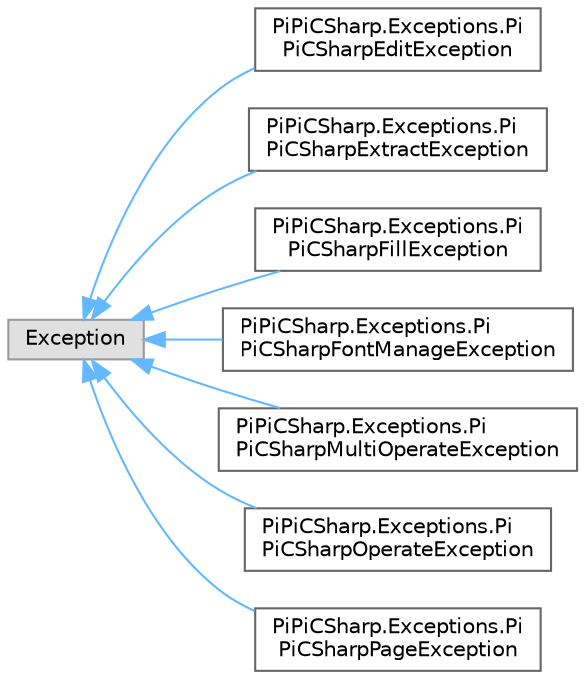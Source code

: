 digraph "Graphical Class Hierarchy"
{
 // LATEX_PDF_SIZE
  bgcolor="transparent";
  edge [fontname=Helvetica,fontsize=10,labelfontname=Helvetica,labelfontsize=10];
  node [fontname=Helvetica,fontsize=10,shape=box,height=0.2,width=0.4];
  rankdir="LR";
  Node0 [id="Node000000",label="Exception",height=0.2,width=0.4,color="grey60", fillcolor="#E0E0E0", style="filled",tooltip=" "];
  Node0 -> Node1 [id="edge1_Node000000_Node000001",dir="back",color="steelblue1",style="solid",tooltip=" "];
  Node1 [id="Node000001",label="PiPiCSharp.Exceptions.Pi\lPiCSharpEditException",height=0.2,width=0.4,color="grey40", fillcolor="white", style="filled",URL="$class_pi_pi_c_sharp_1_1_exceptions_1_1_pi_pi_c_sharp_edit_exception.html",tooltip="The edit PDF exception."];
  Node0 -> Node2 [id="edge2_Node000000_Node000002",dir="back",color="steelblue1",style="solid",tooltip=" "];
  Node2 [id="Node000002",label="PiPiCSharp.Exceptions.Pi\lPiCSharpExtractException",height=0.2,width=0.4,color="grey40", fillcolor="white", style="filled",URL="$class_pi_pi_c_sharp_1_1_exceptions_1_1_pi_pi_c_sharp_extract_exception.html",tooltip="The extract PDF exception."];
  Node0 -> Node3 [id="edge3_Node000000_Node000003",dir="back",color="steelblue1",style="solid",tooltip=" "];
  Node3 [id="Node000003",label="PiPiCSharp.Exceptions.Pi\lPiCSharpFillException",height=0.2,width=0.4,color="grey40", fillcolor="white", style="filled",URL="$class_pi_pi_c_sharp_1_1_exceptions_1_1_pi_pi_c_sharp_fill_exception.html",tooltip="The fill PDF exception."];
  Node0 -> Node4 [id="edge4_Node000000_Node000004",dir="back",color="steelblue1",style="solid",tooltip=" "];
  Node4 [id="Node000004",label="PiPiCSharp.Exceptions.Pi\lPiCSharpFontManageException",height=0.2,width=0.4,color="grey40", fillcolor="white", style="filled",URL="$class_pi_pi_c_sharp_1_1_exceptions_1_1_pi_pi_c_sharp_font_manage_exception.html",tooltip="The font manage PDF exception."];
  Node0 -> Node5 [id="edge5_Node000000_Node000005",dir="back",color="steelblue1",style="solid",tooltip=" "];
  Node5 [id="Node000005",label="PiPiCSharp.Exceptions.Pi\lPiCSharpMultiOperateException",height=0.2,width=0.4,color="grey40", fillcolor="white", style="filled",URL="$class_pi_pi_c_sharp_1_1_exceptions_1_1_pi_pi_c_sharp_multi_operate_exception.html",tooltip="The multi operate PDF exception."];
  Node0 -> Node6 [id="edge6_Node000000_Node000006",dir="back",color="steelblue1",style="solid",tooltip=" "];
  Node6 [id="Node000006",label="PiPiCSharp.Exceptions.Pi\lPiCSharpOperateException",height=0.2,width=0.4,color="grey40", fillcolor="white", style="filled",URL="$class_pi_pi_c_sharp_1_1_exceptions_1_1_pi_pi_c_sharp_operate_exception.html",tooltip="The operate PDF exception."];
  Node0 -> Node7 [id="edge7_Node000000_Node000007",dir="back",color="steelblue1",style="solid",tooltip=" "];
  Node7 [id="Node000007",label="PiPiCSharp.Exceptions.Pi\lPiCSharpPageException",height=0.2,width=0.4,color="grey40", fillcolor="white", style="filled",URL="$class_pi_pi_c_sharp_1_1_exceptions_1_1_pi_pi_c_sharp_page_exception.html",tooltip="The page PDF exception."];
}
